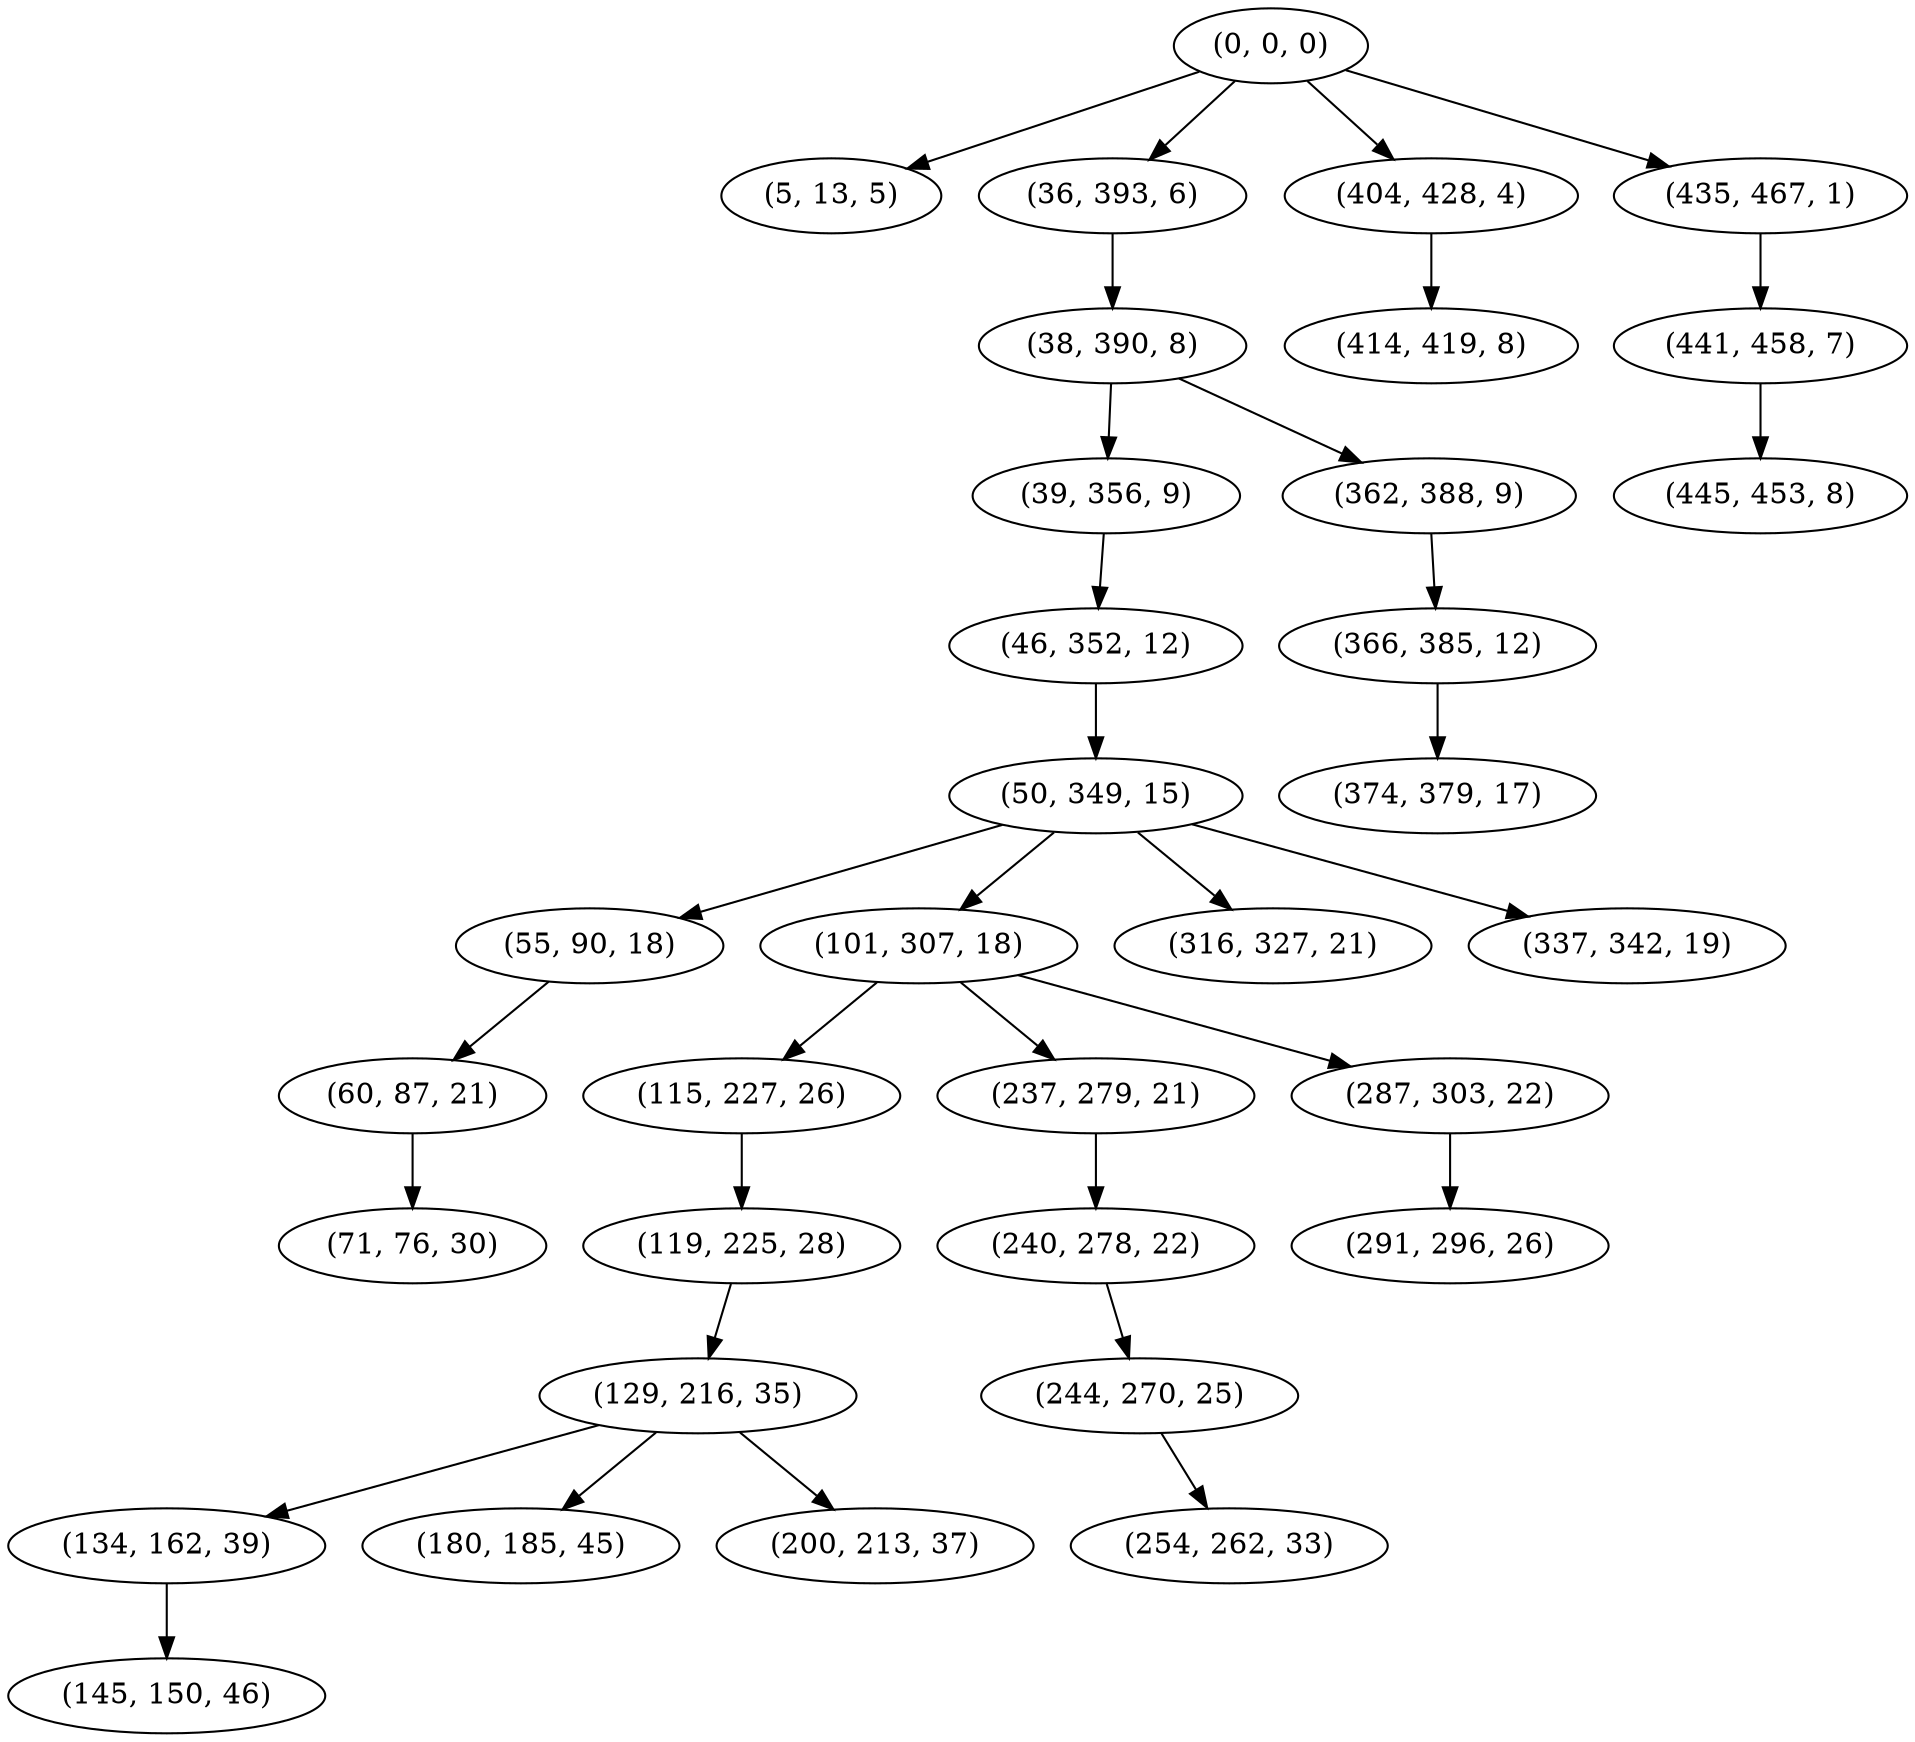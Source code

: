 digraph tree {
    "(0, 0, 0)";
    "(5, 13, 5)";
    "(36, 393, 6)";
    "(38, 390, 8)";
    "(39, 356, 9)";
    "(46, 352, 12)";
    "(50, 349, 15)";
    "(55, 90, 18)";
    "(60, 87, 21)";
    "(71, 76, 30)";
    "(101, 307, 18)";
    "(115, 227, 26)";
    "(119, 225, 28)";
    "(129, 216, 35)";
    "(134, 162, 39)";
    "(145, 150, 46)";
    "(180, 185, 45)";
    "(200, 213, 37)";
    "(237, 279, 21)";
    "(240, 278, 22)";
    "(244, 270, 25)";
    "(254, 262, 33)";
    "(287, 303, 22)";
    "(291, 296, 26)";
    "(316, 327, 21)";
    "(337, 342, 19)";
    "(362, 388, 9)";
    "(366, 385, 12)";
    "(374, 379, 17)";
    "(404, 428, 4)";
    "(414, 419, 8)";
    "(435, 467, 1)";
    "(441, 458, 7)";
    "(445, 453, 8)";
    "(0, 0, 0)" -> "(5, 13, 5)";
    "(0, 0, 0)" -> "(36, 393, 6)";
    "(0, 0, 0)" -> "(404, 428, 4)";
    "(0, 0, 0)" -> "(435, 467, 1)";
    "(36, 393, 6)" -> "(38, 390, 8)";
    "(38, 390, 8)" -> "(39, 356, 9)";
    "(38, 390, 8)" -> "(362, 388, 9)";
    "(39, 356, 9)" -> "(46, 352, 12)";
    "(46, 352, 12)" -> "(50, 349, 15)";
    "(50, 349, 15)" -> "(55, 90, 18)";
    "(50, 349, 15)" -> "(101, 307, 18)";
    "(50, 349, 15)" -> "(316, 327, 21)";
    "(50, 349, 15)" -> "(337, 342, 19)";
    "(55, 90, 18)" -> "(60, 87, 21)";
    "(60, 87, 21)" -> "(71, 76, 30)";
    "(101, 307, 18)" -> "(115, 227, 26)";
    "(101, 307, 18)" -> "(237, 279, 21)";
    "(101, 307, 18)" -> "(287, 303, 22)";
    "(115, 227, 26)" -> "(119, 225, 28)";
    "(119, 225, 28)" -> "(129, 216, 35)";
    "(129, 216, 35)" -> "(134, 162, 39)";
    "(129, 216, 35)" -> "(180, 185, 45)";
    "(129, 216, 35)" -> "(200, 213, 37)";
    "(134, 162, 39)" -> "(145, 150, 46)";
    "(237, 279, 21)" -> "(240, 278, 22)";
    "(240, 278, 22)" -> "(244, 270, 25)";
    "(244, 270, 25)" -> "(254, 262, 33)";
    "(287, 303, 22)" -> "(291, 296, 26)";
    "(362, 388, 9)" -> "(366, 385, 12)";
    "(366, 385, 12)" -> "(374, 379, 17)";
    "(404, 428, 4)" -> "(414, 419, 8)";
    "(435, 467, 1)" -> "(441, 458, 7)";
    "(441, 458, 7)" -> "(445, 453, 8)";
}
